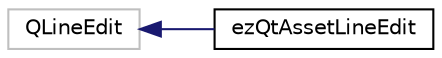 digraph "Graphical Class Hierarchy"
{
 // LATEX_PDF_SIZE
  edge [fontname="Helvetica",fontsize="10",labelfontname="Helvetica",labelfontsize="10"];
  node [fontname="Helvetica",fontsize="10",shape=record];
  rankdir="LR";
  Node4000 [label="QLineEdit",height=0.2,width=0.4,color="grey75", fillcolor="white", style="filled",tooltip=" "];
  Node4000 -> Node0 [dir="back",color="midnightblue",fontsize="10",style="solid",fontname="Helvetica"];
  Node0 [label="ezQtAssetLineEdit",height=0.2,width=0.4,color="black", fillcolor="white", style="filled",URL="$d6/d69/classez_qt_asset_line_edit.htm",tooltip="A QLineEdit that is used by ezQtAssetPropertyWidget."];
}
